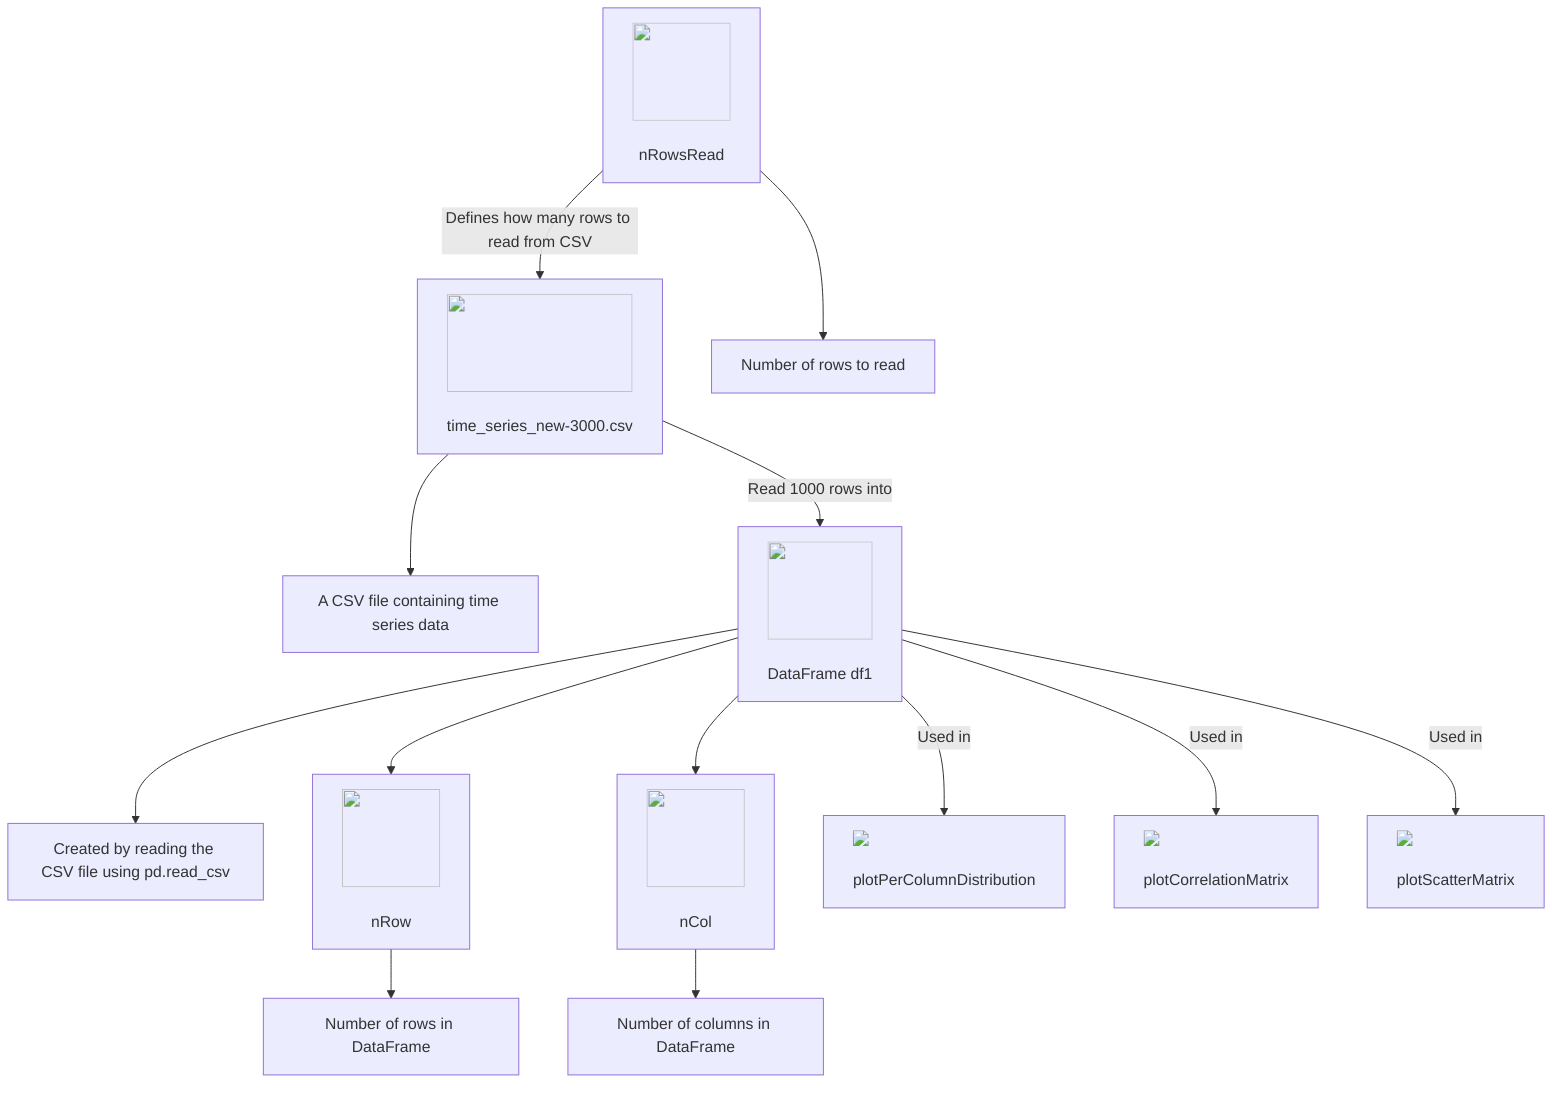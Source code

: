 flowchart TD

%% Node for CSV Data Source
A["<img src='icons/file.svg' width=100 height=100/> <br/> time_series_new-3000.csv"]
%% Description for CSV File
description1["A CSV file containing time series data"]
A --> description1

%% Node for df1 DataFrame
B["<img src='icons/table.svg' width=100 height=100/> <br/> DataFrame df1"]
%% Description of df1 Creation
A -- "Read 1000 rows into" --> B
note1["Created by reading the CSV file using pd.read_csv"]
B --> note1

%% Nodes for row and column counts
C["<img src='icons/column_split.svg' width=100 height=100/> <br/> nRowsRead"]
nRowsRead_desc["Number of rows to read"]
C --> nRowsRead_desc
C -- "Defines how many rows to read from CSV" --> A

D["<img src='icons/row_split.svg' width=100 height=100/> <br/> nRow"]
B --> D
D_desc["Number of rows in DataFrame"]
D --> D_desc

E["<img src='icons/column_split.svg' width=100 height=100/> <br/> nCol"]
B --> E
E_desc["Number of columns in DataFrame"]
E --> E_desc

%% Data flow nodes for visualization
F["<img src='dummy_plots/barplot_template.svg'/> <br/> plotPerColumnDistribution"]
G["<img src='dummy_plots/scatter_plot_template.svg'/> <br/> plotCorrelationMatrix"]
H["<img src='dummy_plots/scatter_plot_template.svg'/> <br/> plotScatterMatrix"]
B -- "Used in" --> F
B -- "Used in" --> G
B -- "Used in" --> H